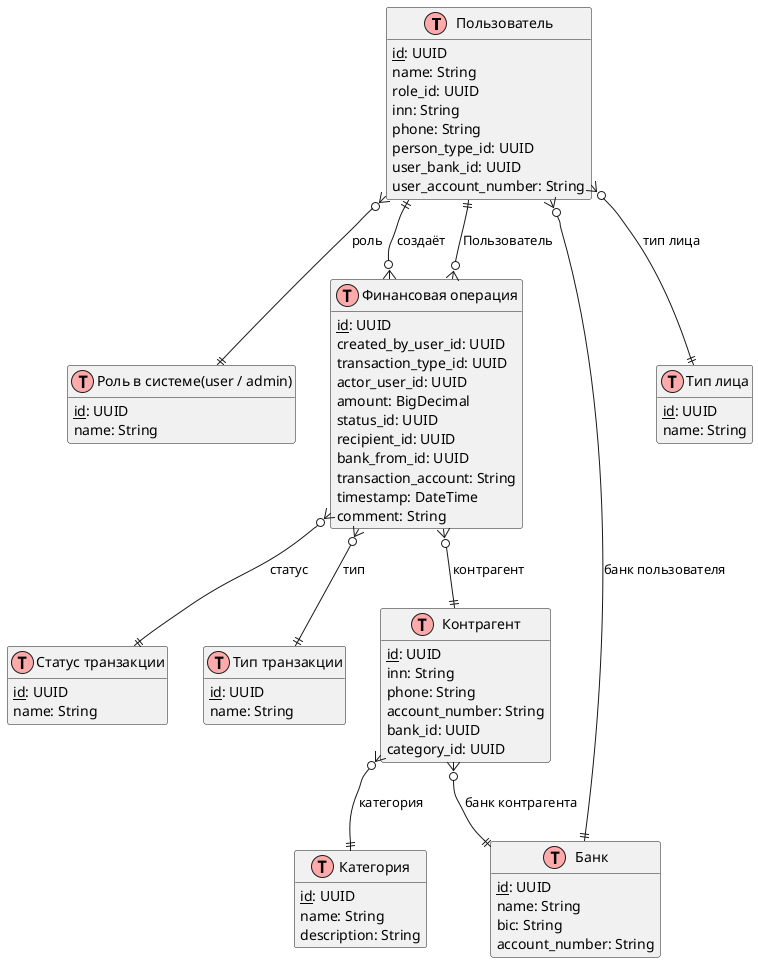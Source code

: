 
@startuml
!define Table(name,desc) class name as "desc" << (T,#FFAAAA) >>
!define primary_key(x) <u>x</u>
hide methods
hide stereotypes

Table(User, "Пользователь") {
  primary_key(id): UUID
  name: String
  role_id: UUID
  inn: String
  phone: String
  person_type_id: UUID
  user_bank_id: UUID
  user_account_number: String
}

Table(Role, "Роль в системе(user / admin)") {
  primary_key(id): UUID
  name: String
}

Table(Transaction, "Финансовая операция") {
  primary_key(id): UUID
  created_by_user_id: UUID
  transaction_type_id: UUID
  actor_user_id: UUID
    amount: BigDecimal
  status_id: UUID
  recipient_id: UUID
  bank_from_id: UUID
  transaction_account: String
  timestamp: DateTime
  comment: String
}

Table(Recipient, "Контрагент") {
  primary_key(id): UUID
  inn: String
  phone: String
  account_number: String
  bank_id: UUID
  category_id: UUID
}

Table(Bank, "Банк") {
  primary_key(id): UUID
  name: String
  bic: String
  account_number: String
}

Table(Category, "Категория") {
  primary_key(id): UUID
  name: String
  description: String
}

Table(Status, "Статус транзакции") {
  primary_key(id): UUID
  name: String
}

Table(PersonType, "Тип лица") {
  primary_key(id): UUID
  name: String
}

Table(TransactionType, "Тип транзакции") {
  primary_key(id): UUID
  name: String
}

' RELATIONSHIPS
User }o--|| Role : "роль"
User }o--|| Bank : "банк пользователя"
User }o--|| PersonType : "тип лица"
User ||--o{ Transaction : "создаёт"
Transaction }o--|| User : "Пользователь"
Transaction }o--|| TransactionType : "тип"
Transaction }o--|| Status : "статус"
Transaction }o--|| Recipient : "контрагент"
Recipient }o--|| Bank : "банк контрагента"
Recipient }o--|| Category : "категория"
@enduml
